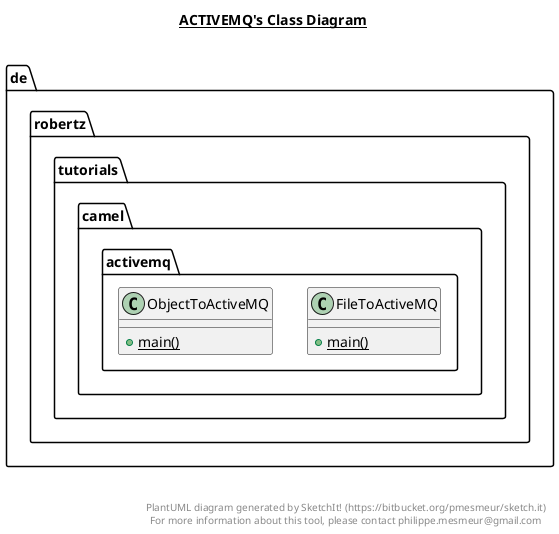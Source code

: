 @startuml

title __ACTIVEMQ's Class Diagram__\n

  namespace de.robertz.tutorials.camel.activemq {
    class de.robertz.tutorials.camel.activemq.FileToActiveMQ {
        {static} + main()
    }
  }
  

  namespace de.robertz.tutorials.camel.activemq {
    class de.robertz.tutorials.camel.activemq.ObjectToActiveMQ {
        {static} + main()
    }
  }
  



right footer


PlantUML diagram generated by SketchIt! (https://bitbucket.org/pmesmeur/sketch.it)
For more information about this tool, please contact philippe.mesmeur@gmail.com
endfooter

@enduml

